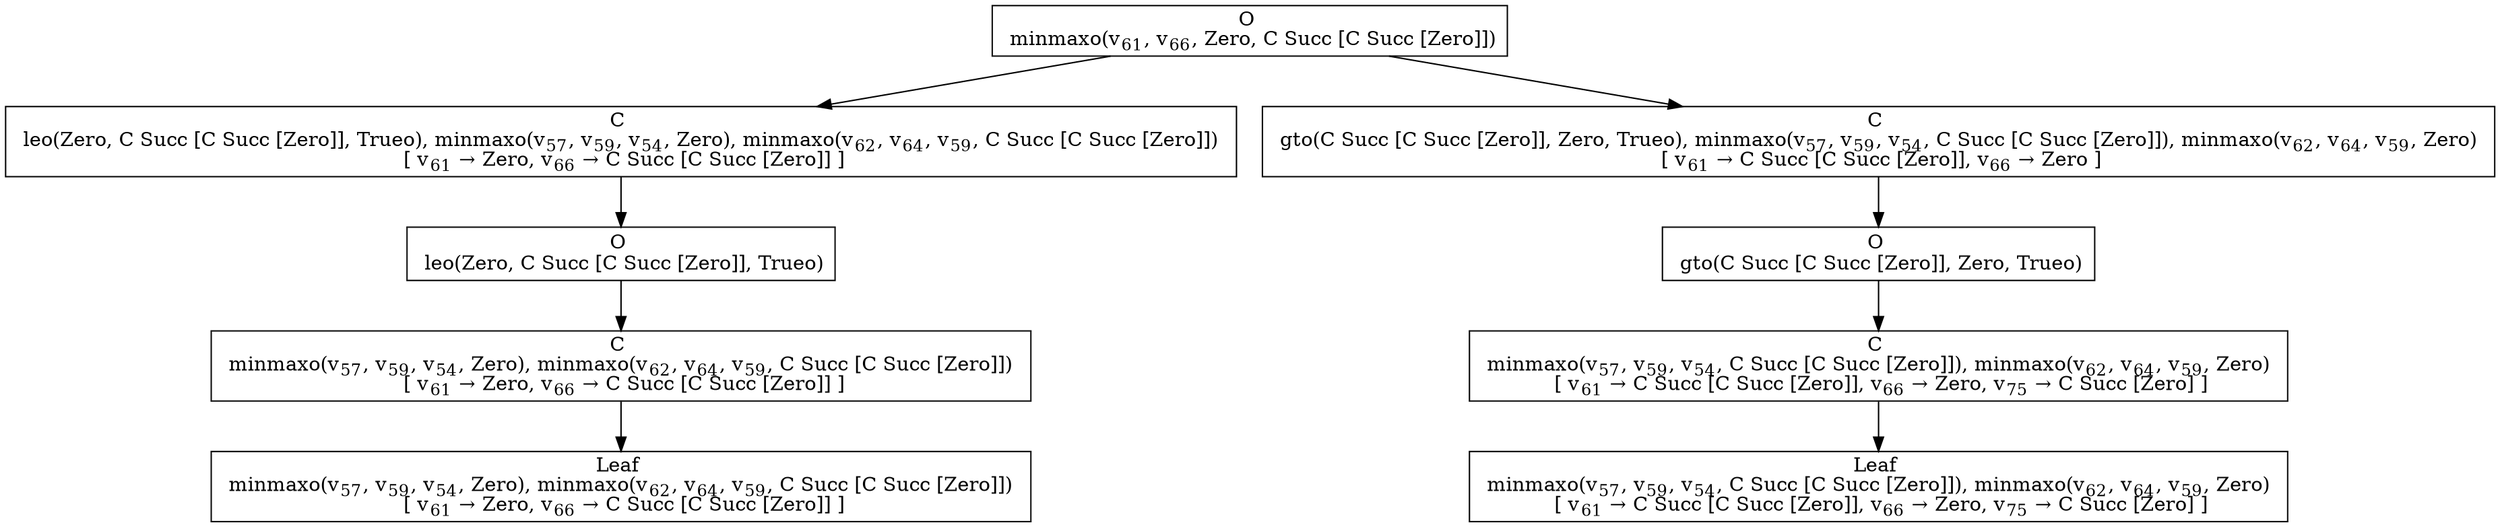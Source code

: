 digraph {
    graph [rankdir=TB
          ,bgcolor=transparent];
    node [shape=box
         ,fillcolor=white
         ,style=filled];
    0 [label=<O <BR/> minmaxo(v<SUB>61</SUB>, v<SUB>66</SUB>, Zero, C Succ [C Succ [Zero]])>];
    1 [label=<C <BR/> leo(Zero, C Succ [C Succ [Zero]], Trueo), minmaxo(v<SUB>57</SUB>, v<SUB>59</SUB>, v<SUB>54</SUB>, Zero), minmaxo(v<SUB>62</SUB>, v<SUB>64</SUB>, v<SUB>59</SUB>, C Succ [C Succ [Zero]]) <BR/>  [ v<SUB>61</SUB> &rarr; Zero, v<SUB>66</SUB> &rarr; C Succ [C Succ [Zero]] ] >];
    2 [label=<C <BR/> gto(C Succ [C Succ [Zero]], Zero, Trueo), minmaxo(v<SUB>57</SUB>, v<SUB>59</SUB>, v<SUB>54</SUB>, C Succ [C Succ [Zero]]), minmaxo(v<SUB>62</SUB>, v<SUB>64</SUB>, v<SUB>59</SUB>, Zero) <BR/>  [ v<SUB>61</SUB> &rarr; C Succ [C Succ [Zero]], v<SUB>66</SUB> &rarr; Zero ] >];
    3 [label=<O <BR/> leo(Zero, C Succ [C Succ [Zero]], Trueo)>];
    4 [label=<C <BR/> minmaxo(v<SUB>57</SUB>, v<SUB>59</SUB>, v<SUB>54</SUB>, Zero), minmaxo(v<SUB>62</SUB>, v<SUB>64</SUB>, v<SUB>59</SUB>, C Succ [C Succ [Zero]]) <BR/>  [ v<SUB>61</SUB> &rarr; Zero, v<SUB>66</SUB> &rarr; C Succ [C Succ [Zero]] ] >];
    5 [label=<Leaf <BR/> minmaxo(v<SUB>57</SUB>, v<SUB>59</SUB>, v<SUB>54</SUB>, Zero), minmaxo(v<SUB>62</SUB>, v<SUB>64</SUB>, v<SUB>59</SUB>, C Succ [C Succ [Zero]]) <BR/>  [ v<SUB>61</SUB> &rarr; Zero, v<SUB>66</SUB> &rarr; C Succ [C Succ [Zero]] ] >];
    6 [label=<O <BR/> gto(C Succ [C Succ [Zero]], Zero, Trueo)>];
    7 [label=<C <BR/> minmaxo(v<SUB>57</SUB>, v<SUB>59</SUB>, v<SUB>54</SUB>, C Succ [C Succ [Zero]]), minmaxo(v<SUB>62</SUB>, v<SUB>64</SUB>, v<SUB>59</SUB>, Zero) <BR/>  [ v<SUB>61</SUB> &rarr; C Succ [C Succ [Zero]], v<SUB>66</SUB> &rarr; Zero, v<SUB>75</SUB> &rarr; C Succ [Zero] ] >];
    8 [label=<Leaf <BR/> minmaxo(v<SUB>57</SUB>, v<SUB>59</SUB>, v<SUB>54</SUB>, C Succ [C Succ [Zero]]), minmaxo(v<SUB>62</SUB>, v<SUB>64</SUB>, v<SUB>59</SUB>, Zero) <BR/>  [ v<SUB>61</SUB> &rarr; C Succ [C Succ [Zero]], v<SUB>66</SUB> &rarr; Zero, v<SUB>75</SUB> &rarr; C Succ [Zero] ] >];
    0 -> 1 [label=""];
    0 -> 2 [label=""];
    1 -> 3 [label=""];
    2 -> 6 [label=""];
    3 -> 4 [label=""];
    4 -> 5 [label=""];
    6 -> 7 [label=""];
    7 -> 8 [label=""];
}